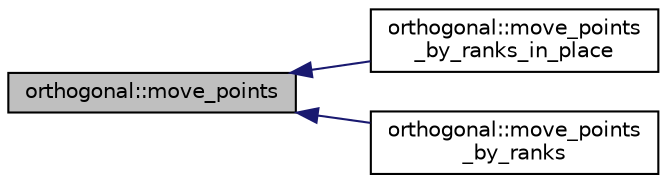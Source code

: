 digraph "orthogonal::move_points"
{
  edge [fontname="Helvetica",fontsize="10",labelfontname="Helvetica",labelfontsize="10"];
  node [fontname="Helvetica",fontsize="10",shape=record];
  rankdir="LR";
  Node12333 [label="orthogonal::move_points",height=0.2,width=0.4,color="black", fillcolor="grey75", style="filled", fontcolor="black"];
  Node12333 -> Node12334 [dir="back",color="midnightblue",fontsize="10",style="solid",fontname="Helvetica"];
  Node12334 [label="orthogonal::move_points\l_by_ranks_in_place",height=0.2,width=0.4,color="black", fillcolor="white", style="filled",URL="$d7/daa/classorthogonal.html#a82fac7f7528e41392b5fe89860d4204d"];
  Node12333 -> Node12335 [dir="back",color="midnightblue",fontsize="10",style="solid",fontname="Helvetica"];
  Node12335 [label="orthogonal::move_points\l_by_ranks",height=0.2,width=0.4,color="black", fillcolor="white", style="filled",URL="$d7/daa/classorthogonal.html#a6b1b57c7b6114d7d51c9375fe5014b22"];
}

